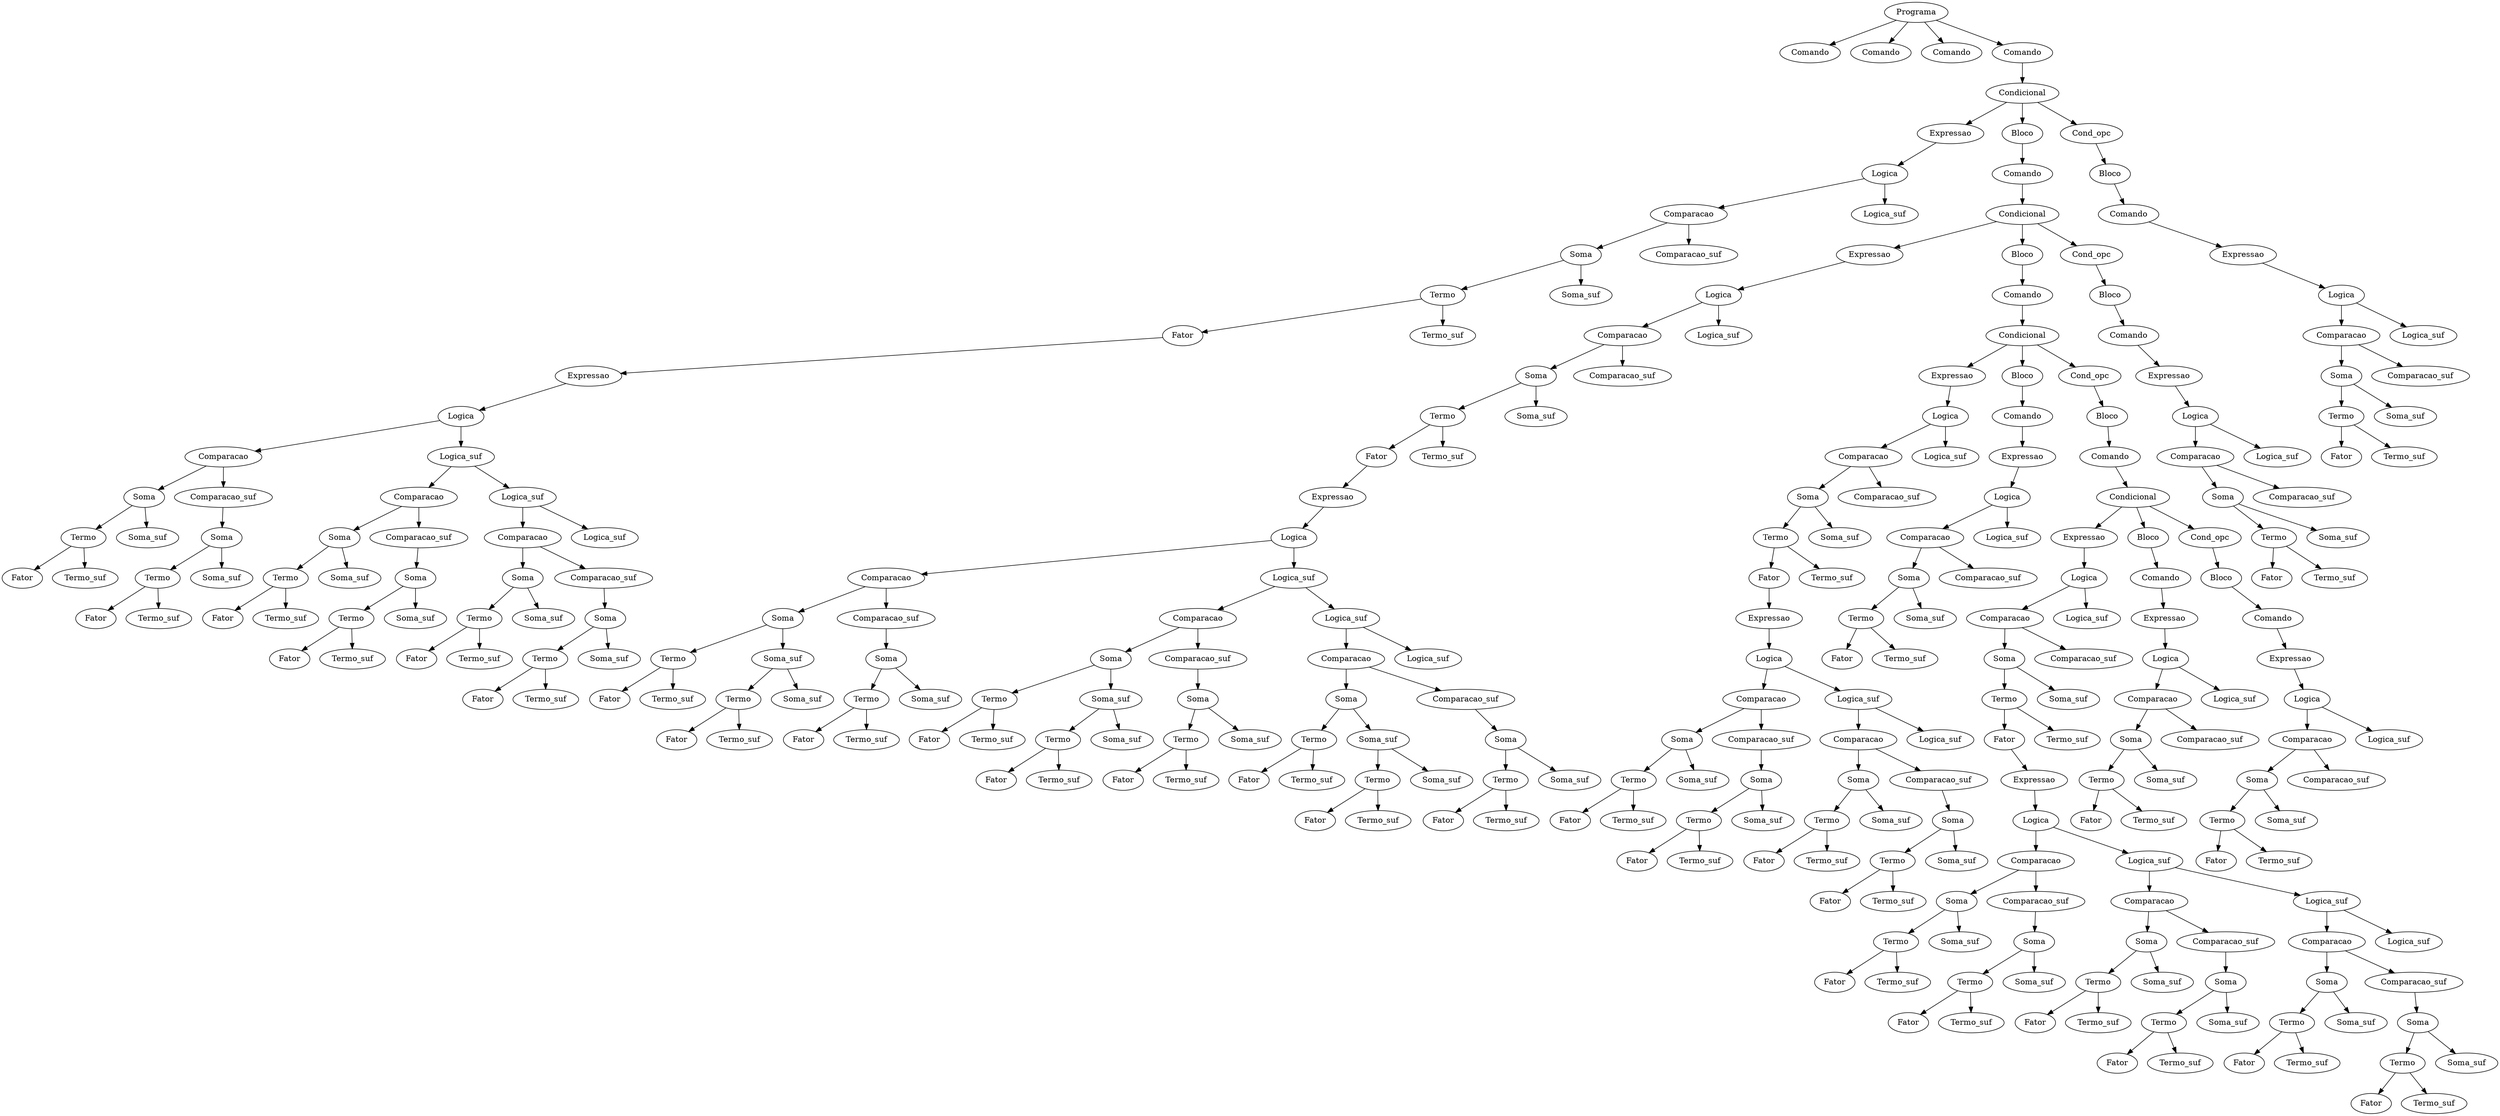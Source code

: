 digraph AST {
n0 [label="Programa"];
n1 [label="Comando"];
n0 -> n1;
n2 [label="Comando"];
n0 -> n2;
n3 [label="Comando"];
n0 -> n3;
n4 [label="Comando"];
n0 -> n4;
n5 [label="Condicional"];
n4 -> n5;
n6 [label="Expressao"];
n5 -> n6;
n7 [label="Logica"];
n6 -> n7;
n8 [label="Comparacao"];
n7 -> n8;
n9 [label="Soma"];
n8 -> n9;
n10 [label="Termo"];
n9 -> n10;
n11 [label="Fator"];
n10 -> n11;
n12 [label="Expressao"];
n11 -> n12;
n13 [label="Logica"];
n12 -> n13;
n14 [label="Comparacao"];
n13 -> n14;
n15 [label="Soma"];
n14 -> n15;
n16 [label="Termo"];
n15 -> n16;
n17 [label="Fator"];
n16 -> n17;
n18 [label="Termo_suf"];
n16 -> n18;
n19 [label="Soma_suf"];
n15 -> n19;
n20 [label="Comparacao_suf"];
n14 -> n20;
n21 [label="Soma"];
n20 -> n21;
n22 [label="Termo"];
n21 -> n22;
n23 [label="Fator"];
n22 -> n23;
n24 [label="Termo_suf"];
n22 -> n24;
n25 [label="Soma_suf"];
n21 -> n25;
n26 [label="Logica_suf"];
n13 -> n26;
n27 [label="Comparacao"];
n26 -> n27;
n28 [label="Soma"];
n27 -> n28;
n29 [label="Termo"];
n28 -> n29;
n30 [label="Fator"];
n29 -> n30;
n31 [label="Termo_suf"];
n29 -> n31;
n32 [label="Soma_suf"];
n28 -> n32;
n33 [label="Comparacao_suf"];
n27 -> n33;
n34 [label="Soma"];
n33 -> n34;
n35 [label="Termo"];
n34 -> n35;
n36 [label="Fator"];
n35 -> n36;
n37 [label="Termo_suf"];
n35 -> n37;
n38 [label="Soma_suf"];
n34 -> n38;
n39 [label="Logica_suf"];
n26 -> n39;
n40 [label="Comparacao"];
n39 -> n40;
n41 [label="Soma"];
n40 -> n41;
n42 [label="Termo"];
n41 -> n42;
n43 [label="Fator"];
n42 -> n43;
n44 [label="Termo_suf"];
n42 -> n44;
n45 [label="Soma_suf"];
n41 -> n45;
n46 [label="Comparacao_suf"];
n40 -> n46;
n47 [label="Soma"];
n46 -> n47;
n48 [label="Termo"];
n47 -> n48;
n49 [label="Fator"];
n48 -> n49;
n50 [label="Termo_suf"];
n48 -> n50;
n51 [label="Soma_suf"];
n47 -> n51;
n52 [label="Logica_suf"];
n39 -> n52;
n53 [label="Termo_suf"];
n10 -> n53;
n54 [label="Soma_suf"];
n9 -> n54;
n55 [label="Comparacao_suf"];
n8 -> n55;
n56 [label="Logica_suf"];
n7 -> n56;
n57 [label="Bloco"];
n5 -> n57;
n58 [label="Comando"];
n57 -> n58;
n59 [label="Condicional"];
n58 -> n59;
n60 [label="Expressao"];
n59 -> n60;
n61 [label="Logica"];
n60 -> n61;
n62 [label="Comparacao"];
n61 -> n62;
n63 [label="Soma"];
n62 -> n63;
n64 [label="Termo"];
n63 -> n64;
n65 [label="Fator"];
n64 -> n65;
n66 [label="Expressao"];
n65 -> n66;
n67 [label="Logica"];
n66 -> n67;
n68 [label="Comparacao"];
n67 -> n68;
n69 [label="Soma"];
n68 -> n69;
n70 [label="Termo"];
n69 -> n70;
n71 [label="Fator"];
n70 -> n71;
n72 [label="Termo_suf"];
n70 -> n72;
n73 [label="Soma_suf"];
n69 -> n73;
n74 [label="Termo"];
n73 -> n74;
n75 [label="Fator"];
n74 -> n75;
n76 [label="Termo_suf"];
n74 -> n76;
n77 [label="Soma_suf"];
n73 -> n77;
n78 [label="Comparacao_suf"];
n68 -> n78;
n79 [label="Soma"];
n78 -> n79;
n80 [label="Termo"];
n79 -> n80;
n81 [label="Fator"];
n80 -> n81;
n82 [label="Termo_suf"];
n80 -> n82;
n83 [label="Soma_suf"];
n79 -> n83;
n84 [label="Logica_suf"];
n67 -> n84;
n85 [label="Comparacao"];
n84 -> n85;
n86 [label="Soma"];
n85 -> n86;
n87 [label="Termo"];
n86 -> n87;
n88 [label="Fator"];
n87 -> n88;
n89 [label="Termo_suf"];
n87 -> n89;
n90 [label="Soma_suf"];
n86 -> n90;
n91 [label="Termo"];
n90 -> n91;
n92 [label="Fator"];
n91 -> n92;
n93 [label="Termo_suf"];
n91 -> n93;
n94 [label="Soma_suf"];
n90 -> n94;
n95 [label="Comparacao_suf"];
n85 -> n95;
n96 [label="Soma"];
n95 -> n96;
n97 [label="Termo"];
n96 -> n97;
n98 [label="Fator"];
n97 -> n98;
n99 [label="Termo_suf"];
n97 -> n99;
n100 [label="Soma_suf"];
n96 -> n100;
n101 [label="Logica_suf"];
n84 -> n101;
n102 [label="Comparacao"];
n101 -> n102;
n103 [label="Soma"];
n102 -> n103;
n104 [label="Termo"];
n103 -> n104;
n105 [label="Fator"];
n104 -> n105;
n106 [label="Termo_suf"];
n104 -> n106;
n107 [label="Soma_suf"];
n103 -> n107;
n108 [label="Termo"];
n107 -> n108;
n109 [label="Fator"];
n108 -> n109;
n110 [label="Termo_suf"];
n108 -> n110;
n111 [label="Soma_suf"];
n107 -> n111;
n112 [label="Comparacao_suf"];
n102 -> n112;
n113 [label="Soma"];
n112 -> n113;
n114 [label="Termo"];
n113 -> n114;
n115 [label="Fator"];
n114 -> n115;
n116 [label="Termo_suf"];
n114 -> n116;
n117 [label="Soma_suf"];
n113 -> n117;
n118 [label="Logica_suf"];
n101 -> n118;
n119 [label="Termo_suf"];
n64 -> n119;
n120 [label="Soma_suf"];
n63 -> n120;
n121 [label="Comparacao_suf"];
n62 -> n121;
n122 [label="Logica_suf"];
n61 -> n122;
n123 [label="Bloco"];
n59 -> n123;
n124 [label="Comando"];
n123 -> n124;
n125 [label="Condicional"];
n124 -> n125;
n126 [label="Expressao"];
n125 -> n126;
n127 [label="Logica"];
n126 -> n127;
n128 [label="Comparacao"];
n127 -> n128;
n129 [label="Soma"];
n128 -> n129;
n130 [label="Termo"];
n129 -> n130;
n131 [label="Fator"];
n130 -> n131;
n132 [label="Expressao"];
n131 -> n132;
n133 [label="Logica"];
n132 -> n133;
n134 [label="Comparacao"];
n133 -> n134;
n135 [label="Soma"];
n134 -> n135;
n136 [label="Termo"];
n135 -> n136;
n137 [label="Fator"];
n136 -> n137;
n138 [label="Termo_suf"];
n136 -> n138;
n139 [label="Soma_suf"];
n135 -> n139;
n140 [label="Comparacao_suf"];
n134 -> n140;
n141 [label="Soma"];
n140 -> n141;
n142 [label="Termo"];
n141 -> n142;
n143 [label="Fator"];
n142 -> n143;
n144 [label="Termo_suf"];
n142 -> n144;
n145 [label="Soma_suf"];
n141 -> n145;
n146 [label="Logica_suf"];
n133 -> n146;
n147 [label="Comparacao"];
n146 -> n147;
n148 [label="Soma"];
n147 -> n148;
n149 [label="Termo"];
n148 -> n149;
n150 [label="Fator"];
n149 -> n150;
n151 [label="Termo_suf"];
n149 -> n151;
n152 [label="Soma_suf"];
n148 -> n152;
n153 [label="Comparacao_suf"];
n147 -> n153;
n154 [label="Soma"];
n153 -> n154;
n155 [label="Termo"];
n154 -> n155;
n156 [label="Fator"];
n155 -> n156;
n157 [label="Termo_suf"];
n155 -> n157;
n158 [label="Soma_suf"];
n154 -> n158;
n159 [label="Logica_suf"];
n146 -> n159;
n160 [label="Termo_suf"];
n130 -> n160;
n161 [label="Soma_suf"];
n129 -> n161;
n162 [label="Comparacao_suf"];
n128 -> n162;
n163 [label="Logica_suf"];
n127 -> n163;
n164 [label="Bloco"];
n125 -> n164;
n165 [label="Comando"];
n164 -> n165;
n166 [label="Expressao"];
n165 -> n166;
n167 [label="Logica"];
n166 -> n167;
n168 [label="Comparacao"];
n167 -> n168;
n169 [label="Soma"];
n168 -> n169;
n170 [label="Termo"];
n169 -> n170;
n171 [label="Fator"];
n170 -> n171;
n172 [label="Termo_suf"];
n170 -> n172;
n173 [label="Soma_suf"];
n169 -> n173;
n174 [label="Comparacao_suf"];
n168 -> n174;
n175 [label="Logica_suf"];
n167 -> n175;
n176 [label="Cond_opc"];
n125 -> n176;
n177 [label="Bloco"];
n176 -> n177;
n178 [label="Comando"];
n177 -> n178;
n179 [label="Condicional"];
n178 -> n179;
n180 [label="Expressao"];
n179 -> n180;
n181 [label="Logica"];
n180 -> n181;
n182 [label="Comparacao"];
n181 -> n182;
n183 [label="Soma"];
n182 -> n183;
n184 [label="Termo"];
n183 -> n184;
n185 [label="Fator"];
n184 -> n185;
n186 [label="Expressao"];
n185 -> n186;
n187 [label="Logica"];
n186 -> n187;
n188 [label="Comparacao"];
n187 -> n188;
n189 [label="Soma"];
n188 -> n189;
n190 [label="Termo"];
n189 -> n190;
n191 [label="Fator"];
n190 -> n191;
n192 [label="Termo_suf"];
n190 -> n192;
n193 [label="Soma_suf"];
n189 -> n193;
n194 [label="Comparacao_suf"];
n188 -> n194;
n195 [label="Soma"];
n194 -> n195;
n196 [label="Termo"];
n195 -> n196;
n197 [label="Fator"];
n196 -> n197;
n198 [label="Termo_suf"];
n196 -> n198;
n199 [label="Soma_suf"];
n195 -> n199;
n200 [label="Logica_suf"];
n187 -> n200;
n201 [label="Comparacao"];
n200 -> n201;
n202 [label="Soma"];
n201 -> n202;
n203 [label="Termo"];
n202 -> n203;
n204 [label="Fator"];
n203 -> n204;
n205 [label="Termo_suf"];
n203 -> n205;
n206 [label="Soma_suf"];
n202 -> n206;
n207 [label="Comparacao_suf"];
n201 -> n207;
n208 [label="Soma"];
n207 -> n208;
n209 [label="Termo"];
n208 -> n209;
n210 [label="Fator"];
n209 -> n210;
n211 [label="Termo_suf"];
n209 -> n211;
n212 [label="Soma_suf"];
n208 -> n212;
n213 [label="Logica_suf"];
n200 -> n213;
n214 [label="Comparacao"];
n213 -> n214;
n215 [label="Soma"];
n214 -> n215;
n216 [label="Termo"];
n215 -> n216;
n217 [label="Fator"];
n216 -> n217;
n218 [label="Termo_suf"];
n216 -> n218;
n219 [label="Soma_suf"];
n215 -> n219;
n220 [label="Comparacao_suf"];
n214 -> n220;
n221 [label="Soma"];
n220 -> n221;
n222 [label="Termo"];
n221 -> n222;
n223 [label="Fator"];
n222 -> n223;
n224 [label="Termo_suf"];
n222 -> n224;
n225 [label="Soma_suf"];
n221 -> n225;
n226 [label="Logica_suf"];
n213 -> n226;
n227 [label="Termo_suf"];
n184 -> n227;
n228 [label="Soma_suf"];
n183 -> n228;
n229 [label="Comparacao_suf"];
n182 -> n229;
n230 [label="Logica_suf"];
n181 -> n230;
n231 [label="Bloco"];
n179 -> n231;
n232 [label="Comando"];
n231 -> n232;
n233 [label="Expressao"];
n232 -> n233;
n234 [label="Logica"];
n233 -> n234;
n235 [label="Comparacao"];
n234 -> n235;
n236 [label="Soma"];
n235 -> n236;
n237 [label="Termo"];
n236 -> n237;
n238 [label="Fator"];
n237 -> n238;
n239 [label="Termo_suf"];
n237 -> n239;
n240 [label="Soma_suf"];
n236 -> n240;
n241 [label="Comparacao_suf"];
n235 -> n241;
n242 [label="Logica_suf"];
n234 -> n242;
n243 [label="Cond_opc"];
n179 -> n243;
n244 [label="Bloco"];
n243 -> n244;
n245 [label="Comando"];
n244 -> n245;
n246 [label="Expressao"];
n245 -> n246;
n247 [label="Logica"];
n246 -> n247;
n248 [label="Comparacao"];
n247 -> n248;
n249 [label="Soma"];
n248 -> n249;
n250 [label="Termo"];
n249 -> n250;
n251 [label="Fator"];
n250 -> n251;
n252 [label="Termo_suf"];
n250 -> n252;
n253 [label="Soma_suf"];
n249 -> n253;
n254 [label="Comparacao_suf"];
n248 -> n254;
n255 [label="Logica_suf"];
n247 -> n255;
n256 [label="Cond_opc"];
n59 -> n256;
n257 [label="Bloco"];
n256 -> n257;
n258 [label="Comando"];
n257 -> n258;
n259 [label="Expressao"];
n258 -> n259;
n260 [label="Logica"];
n259 -> n260;
n261 [label="Comparacao"];
n260 -> n261;
n262 [label="Soma"];
n261 -> n262;
n263 [label="Termo"];
n262 -> n263;
n264 [label="Fator"];
n263 -> n264;
n265 [label="Termo_suf"];
n263 -> n265;
n266 [label="Soma_suf"];
n262 -> n266;
n267 [label="Comparacao_suf"];
n261 -> n267;
n268 [label="Logica_suf"];
n260 -> n268;
n269 [label="Cond_opc"];
n5 -> n269;
n270 [label="Bloco"];
n269 -> n270;
n271 [label="Comando"];
n270 -> n271;
n272 [label="Expressao"];
n271 -> n272;
n273 [label="Logica"];
n272 -> n273;
n274 [label="Comparacao"];
n273 -> n274;
n275 [label="Soma"];
n274 -> n275;
n276 [label="Termo"];
n275 -> n276;
n277 [label="Fator"];
n276 -> n277;
n278 [label="Termo_suf"];
n276 -> n278;
n279 [label="Soma_suf"];
n275 -> n279;
n280 [label="Comparacao_suf"];
n274 -> n280;
n281 [label="Logica_suf"];
n273 -> n281;
}